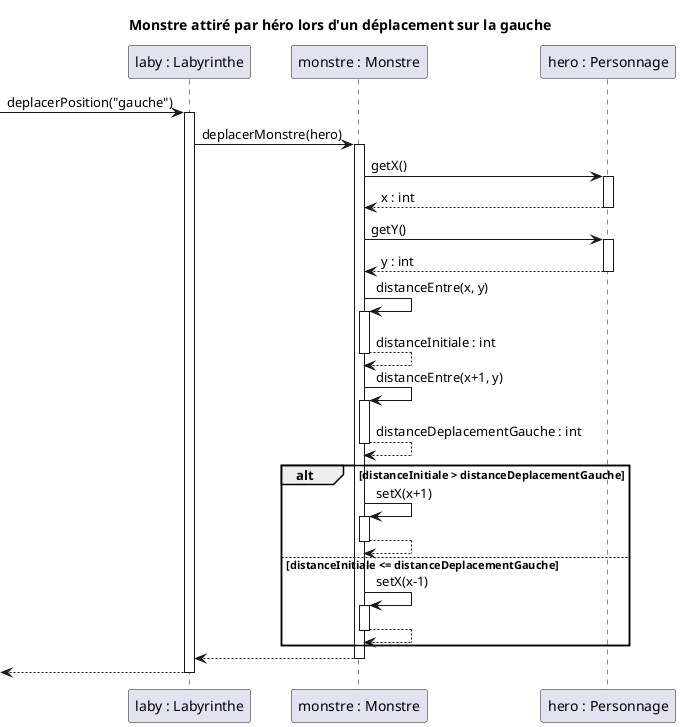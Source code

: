 @startuml

title "Monstre attiré par héro lors d'un déplacement sur la gauche"
participant "laby : Labyrinthe" as laby
participant "monstre : Monstre" as monstre
participant "hero : Personnage" as hero

-> laby : deplacerPosition("gauche")
activate laby

    laby -> monstre : deplacerMonstre(hero)
    activate monstre

        monstre -> hero : getX()
        activate hero
        monstre <-- hero : x : int
        deactivate hero

        monstre -> hero : getY()
        activate hero
        monstre <-- hero : y : int
        deactivate hero

        monstre -> monstre : distanceEntre(x, y)
        activate monstre
        monstre --> monstre : distanceInitiale : int
        deactivate monstre

        monstre -> monstre : distanceEntre(x+1, y)
        activate monstre
        monstre --> monstre : distanceDeplacementGauche : int
        deactivate monstre

        alt distanceInitiale > distanceDeplacementGauche
            monstre -> monstre : setX(x+1)
            activate monstre
            monstre --> monstre
            deactivate monstre
        else distanceInitiale <= distanceDeplacementGauche
            monstre -> monstre : setX(x-1)
            activate monstre
            monstre --> monstre
            deactivate monstre
        end

    laby <-- monstre
    deactivate monstre

<-- laby
deactivate laby

@enduml